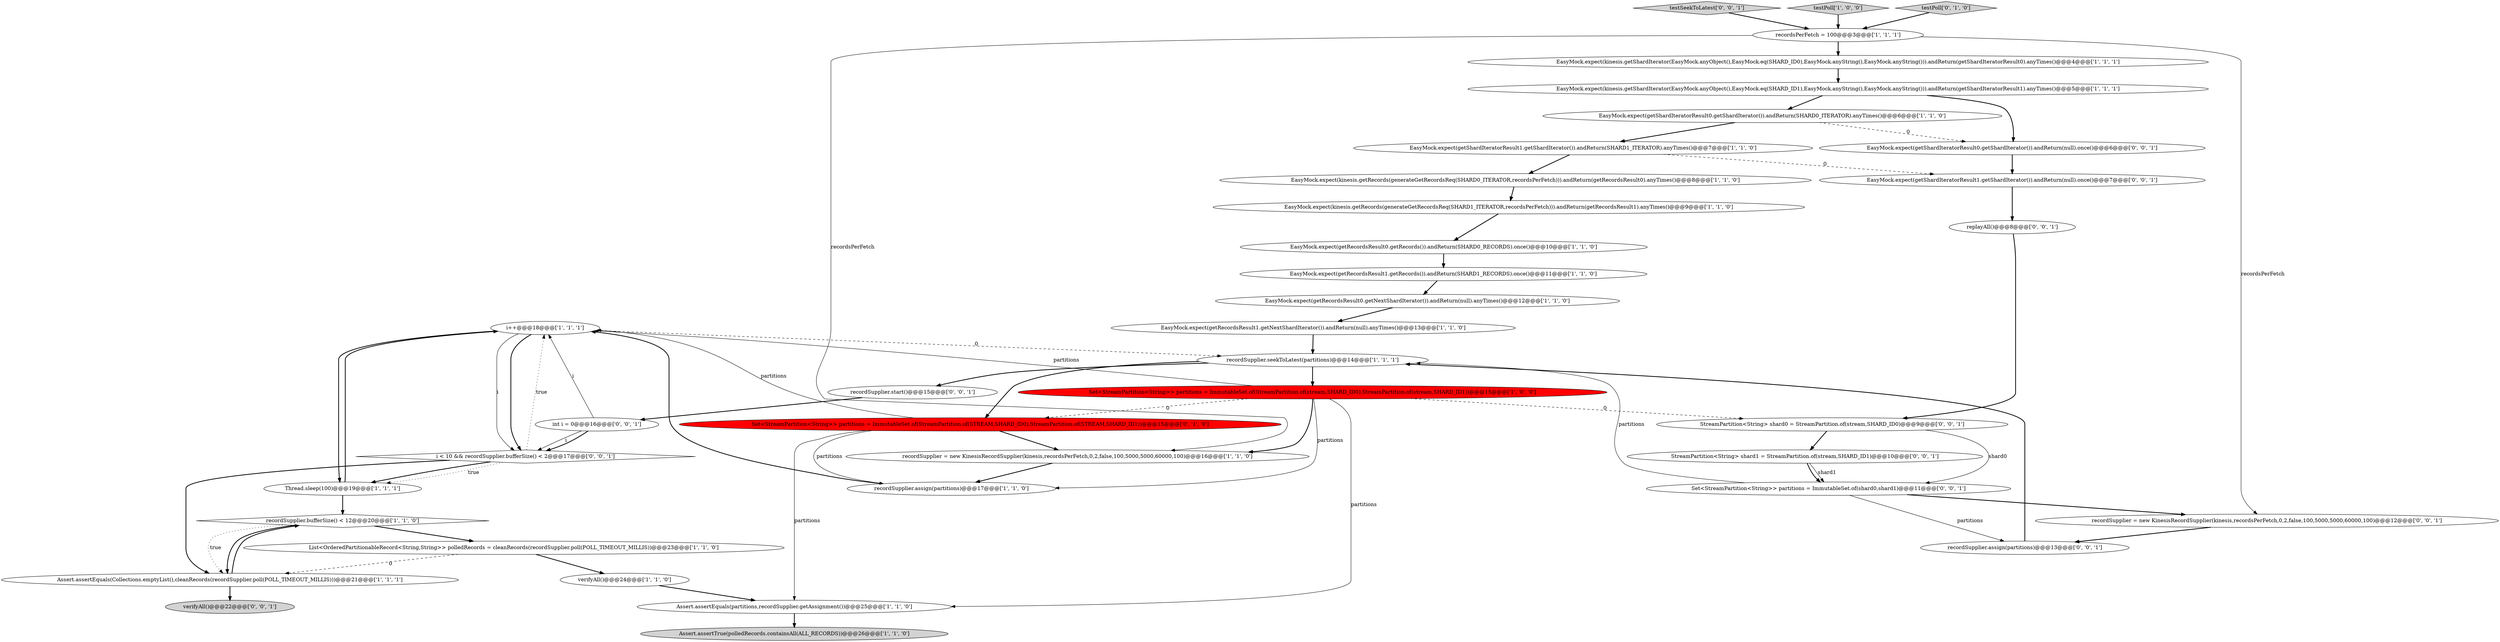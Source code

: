 digraph {
6 [style = filled, label = "i++@@@18@@@['1', '1', '1']", fillcolor = white, shape = ellipse image = "AAA0AAABBB1BBB"];
30 [style = filled, label = "int i = 0@@@16@@@['0', '0', '1']", fillcolor = white, shape = ellipse image = "AAA0AAABBB3BBB"];
14 [style = filled, label = "EasyMock.expect(getRecordsResult0.getNextShardIterator()).andReturn(null).anyTimes()@@@12@@@['1', '1', '0']", fillcolor = white, shape = ellipse image = "AAA0AAABBB1BBB"];
9 [style = filled, label = "Assert.assertTrue(polledRecords.containsAll(ALL_RECORDS))@@@26@@@['1', '1', '0']", fillcolor = lightgray, shape = ellipse image = "AAA0AAABBB1BBB"];
2 [style = filled, label = "Set<StreamPartition<String>> partitions = ImmutableSet.of(StreamPartition.of(stream,SHARD_ID0),StreamPartition.of(stream,SHARD_ID1))@@@15@@@['1', '0', '0']", fillcolor = red, shape = ellipse image = "AAA1AAABBB1BBB"];
33 [style = filled, label = "testSeekToLatest['0', '0', '1']", fillcolor = lightgray, shape = diamond image = "AAA0AAABBB3BBB"];
15 [style = filled, label = "recordSupplier.assign(partitions)@@@17@@@['1', '1', '0']", fillcolor = white, shape = ellipse image = "AAA0AAABBB1BBB"];
1 [style = filled, label = "Assert.assertEquals(Collections.emptyList(),cleanRecords(recordSupplier.poll(POLL_TIMEOUT_MILLIS)))@@@21@@@['1', '1', '1']", fillcolor = white, shape = ellipse image = "AAA0AAABBB1BBB"];
4 [style = filled, label = "EasyMock.expect(kinesis.getRecords(generateGetRecordsReq(SHARD0_ITERATOR,recordsPerFetch))).andReturn(getRecordsResult0).anyTimes()@@@8@@@['1', '1', '0']", fillcolor = white, shape = ellipse image = "AAA0AAABBB1BBB"];
3 [style = filled, label = "testPoll['1', '0', '0']", fillcolor = lightgray, shape = diamond image = "AAA0AAABBB1BBB"];
25 [style = filled, label = "Set<StreamPartition<String>> partitions = ImmutableSet.of(StreamPartition.of(STREAM,SHARD_ID0),StreamPartition.of(STREAM,SHARD_ID1))@@@15@@@['0', '1', '0']", fillcolor = red, shape = ellipse image = "AAA1AAABBB2BBB"];
32 [style = filled, label = "recordSupplier = new KinesisRecordSupplier(kinesis,recordsPerFetch,0,2,false,100,5000,5000,60000,100)@@@12@@@['0', '0', '1']", fillcolor = white, shape = ellipse image = "AAA0AAABBB3BBB"];
12 [style = filled, label = "EasyMock.expect(kinesis.getRecords(generateGetRecordsReq(SHARD1_ITERATOR,recordsPerFetch))).andReturn(getRecordsResult1).anyTimes()@@@9@@@['1', '1', '0']", fillcolor = white, shape = ellipse image = "AAA0AAABBB1BBB"];
10 [style = filled, label = "EasyMock.expect(getRecordsResult1.getRecords()).andReturn(SHARD1_RECORDS).once()@@@11@@@['1', '1', '0']", fillcolor = white, shape = ellipse image = "AAA0AAABBB1BBB"];
19 [style = filled, label = "EasyMock.expect(kinesis.getShardIterator(EasyMock.anyObject(),EasyMock.eq(SHARD_ID1),EasyMock.anyString(),EasyMock.anyString())).andReturn(getShardIteratorResult1).anyTimes()@@@5@@@['1', '1', '1']", fillcolor = white, shape = ellipse image = "AAA0AAABBB1BBB"];
0 [style = filled, label = "recordSupplier = new KinesisRecordSupplier(kinesis,recordsPerFetch,0,2,false,100,5000,5000,60000,100)@@@16@@@['1', '1', '0']", fillcolor = white, shape = ellipse image = "AAA0AAABBB1BBB"];
7 [style = filled, label = "Thread.sleep(100)@@@19@@@['1', '1', '1']", fillcolor = white, shape = ellipse image = "AAA0AAABBB1BBB"];
36 [style = filled, label = "recordSupplier.start()@@@15@@@['0', '0', '1']", fillcolor = white, shape = ellipse image = "AAA0AAABBB3BBB"];
16 [style = filled, label = "EasyMock.expect(getRecordsResult1.getNextShardIterator()).andReturn(null).anyTimes()@@@13@@@['1', '1', '0']", fillcolor = white, shape = ellipse image = "AAA0AAABBB1BBB"];
11 [style = filled, label = "EasyMock.expect(getShardIteratorResult0.getShardIterator()).andReturn(SHARD0_ITERATOR).anyTimes()@@@6@@@['1', '1', '0']", fillcolor = white, shape = ellipse image = "AAA0AAABBB1BBB"];
29 [style = filled, label = "StreamPartition<String> shard0 = StreamPartition.of(stream,SHARD_ID0)@@@9@@@['0', '0', '1']", fillcolor = white, shape = ellipse image = "AAA0AAABBB3BBB"];
5 [style = filled, label = "EasyMock.expect(getRecordsResult0.getRecords()).andReturn(SHARD0_RECORDS).once()@@@10@@@['1', '1', '0']", fillcolor = white, shape = ellipse image = "AAA0AAABBB1BBB"];
23 [style = filled, label = "EasyMock.expect(kinesis.getShardIterator(EasyMock.anyObject(),EasyMock.eq(SHARD_ID0),EasyMock.anyString(),EasyMock.anyString())).andReturn(getShardIteratorResult0).anyTimes()@@@4@@@['1', '1', '1']", fillcolor = white, shape = ellipse image = "AAA0AAABBB1BBB"];
27 [style = filled, label = "verifyAll()@@@22@@@['0', '0', '1']", fillcolor = lightgray, shape = ellipse image = "AAA0AAABBB3BBB"];
31 [style = filled, label = "EasyMock.expect(getShardIteratorResult0.getShardIterator()).andReturn(null).once()@@@6@@@['0', '0', '1']", fillcolor = white, shape = ellipse image = "AAA0AAABBB3BBB"];
26 [style = filled, label = "replayAll()@@@8@@@['0', '0', '1']", fillcolor = white, shape = ellipse image = "AAA0AAABBB3BBB"];
37 [style = filled, label = "recordSupplier.assign(partitions)@@@13@@@['0', '0', '1']", fillcolor = white, shape = ellipse image = "AAA0AAABBB3BBB"];
22 [style = filled, label = "Assert.assertEquals(partitions,recordSupplier.getAssignment())@@@25@@@['1', '1', '0']", fillcolor = white, shape = ellipse image = "AAA0AAABBB1BBB"];
17 [style = filled, label = "recordSupplier.seekToLatest(partitions)@@@14@@@['1', '1', '1']", fillcolor = white, shape = ellipse image = "AAA0AAABBB1BBB"];
20 [style = filled, label = "EasyMock.expect(getShardIteratorResult1.getShardIterator()).andReturn(SHARD1_ITERATOR).anyTimes()@@@7@@@['1', '1', '0']", fillcolor = white, shape = ellipse image = "AAA0AAABBB1BBB"];
24 [style = filled, label = "testPoll['0', '1', '0']", fillcolor = lightgray, shape = diamond image = "AAA0AAABBB2BBB"];
8 [style = filled, label = "verifyAll()@@@24@@@['1', '1', '0']", fillcolor = white, shape = ellipse image = "AAA0AAABBB1BBB"];
18 [style = filled, label = "recordsPerFetch = 100@@@3@@@['1', '1', '1']", fillcolor = white, shape = ellipse image = "AAA0AAABBB1BBB"];
21 [style = filled, label = "recordSupplier.bufferSize() < 12@@@20@@@['1', '1', '0']", fillcolor = white, shape = diamond image = "AAA0AAABBB1BBB"];
38 [style = filled, label = "i < 10 && recordSupplier.bufferSize() < 2@@@17@@@['0', '0', '1']", fillcolor = white, shape = diamond image = "AAA0AAABBB3BBB"];
34 [style = filled, label = "StreamPartition<String> shard1 = StreamPartition.of(stream,SHARD_ID1)@@@10@@@['0', '0', '1']", fillcolor = white, shape = ellipse image = "AAA0AAABBB3BBB"];
35 [style = filled, label = "EasyMock.expect(getShardIteratorResult1.getShardIterator()).andReturn(null).once()@@@7@@@['0', '0', '1']", fillcolor = white, shape = ellipse image = "AAA0AAABBB3BBB"];
28 [style = filled, label = "Set<StreamPartition<String>> partitions = ImmutableSet.of(shard0,shard1)@@@11@@@['0', '0', '1']", fillcolor = white, shape = ellipse image = "AAA0AAABBB3BBB"];
13 [style = filled, label = "List<OrderedPartitionableRecord<String,String>> polledRecords = cleanRecords(recordSupplier.poll(POLL_TIMEOUT_MILLIS))@@@23@@@['1', '1', '0']", fillcolor = white, shape = ellipse image = "AAA0AAABBB1BBB"];
25->0 [style = bold, label=""];
14->16 [style = bold, label=""];
11->20 [style = bold, label=""];
5->10 [style = bold, label=""];
17->25 [style = bold, label=""];
30->38 [style = bold, label=""];
6->38 [style = solid, label="i"];
28->37 [style = solid, label="partitions"];
32->37 [style = bold, label=""];
12->5 [style = bold, label=""];
18->23 [style = bold, label=""];
18->0 [style = solid, label="recordsPerFetch"];
28->17 [style = solid, label="partitions"];
21->1 [style = dotted, label="true"];
10->14 [style = bold, label=""];
30->38 [style = solid, label="i"];
19->31 [style = bold, label=""];
26->29 [style = bold, label=""];
22->9 [style = bold, label=""];
37->17 [style = bold, label=""];
1->27 [style = bold, label=""];
19->11 [style = bold, label=""];
15->6 [style = bold, label=""];
34->28 [style = solid, label="shard1"];
25->6 [style = solid, label="partitions"];
38->6 [style = dotted, label="true"];
16->17 [style = bold, label=""];
29->28 [style = solid, label="shard0"];
29->34 [style = bold, label=""];
6->17 [style = dashed, label="0"];
24->18 [style = bold, label=""];
2->22 [style = solid, label="partitions"];
13->1 [style = dashed, label="0"];
0->15 [style = bold, label=""];
18->32 [style = solid, label="recordsPerFetch"];
38->1 [style = bold, label=""];
20->4 [style = bold, label=""];
8->22 [style = bold, label=""];
28->32 [style = bold, label=""];
3->18 [style = bold, label=""];
25->15 [style = solid, label="partitions"];
17->36 [style = bold, label=""];
34->28 [style = bold, label=""];
20->35 [style = dashed, label="0"];
36->30 [style = bold, label=""];
6->38 [style = bold, label=""];
2->0 [style = bold, label=""];
2->6 [style = solid, label="partitions"];
31->35 [style = bold, label=""];
17->2 [style = bold, label=""];
33->18 [style = bold, label=""];
11->31 [style = dashed, label="0"];
38->7 [style = dotted, label="true"];
38->7 [style = bold, label=""];
1->21 [style = bold, label=""];
2->15 [style = solid, label="partitions"];
2->29 [style = dashed, label="0"];
23->19 [style = bold, label=""];
21->1 [style = bold, label=""];
7->6 [style = bold, label=""];
25->22 [style = solid, label="partitions"];
2->25 [style = dashed, label="0"];
4->12 [style = bold, label=""];
7->21 [style = bold, label=""];
13->8 [style = bold, label=""];
6->7 [style = bold, label=""];
35->26 [style = bold, label=""];
30->6 [style = solid, label="i"];
21->13 [style = bold, label=""];
}
